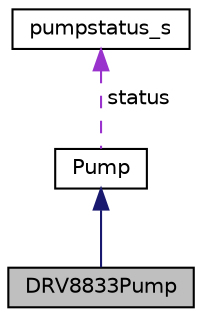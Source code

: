 digraph "DRV8833Pump"
{
 // LATEX_PDF_SIZE
  edge [fontname="Helvetica",fontsize="10",labelfontname="Helvetica",labelfontsize="10"];
  node [fontname="Helvetica",fontsize="10",shape=record];
  Node1 [label="DRV8833Pump",height=0.2,width=0.4,color="black", fillcolor="grey75", style="filled", fontcolor="black",tooltip=" "];
  Node2 -> Node1 [dir="back",color="midnightblue",fontsize="10",style="solid",fontname="Helvetica"];
  Node2 [label="Pump",height=0.2,width=0.4,color="black", fillcolor="white", style="filled",URL="$class_pump.html",tooltip=" "];
  Node3 -> Node2 [dir="back",color="darkorchid3",fontsize="10",style="dashed",label=" status" ,fontname="Helvetica"];
  Node3 [label="pumpstatus_s",height=0.2,width=0.4,color="black", fillcolor="white", style="filled",URL="$structpumpstatus__s.html",tooltip=" "];
}
